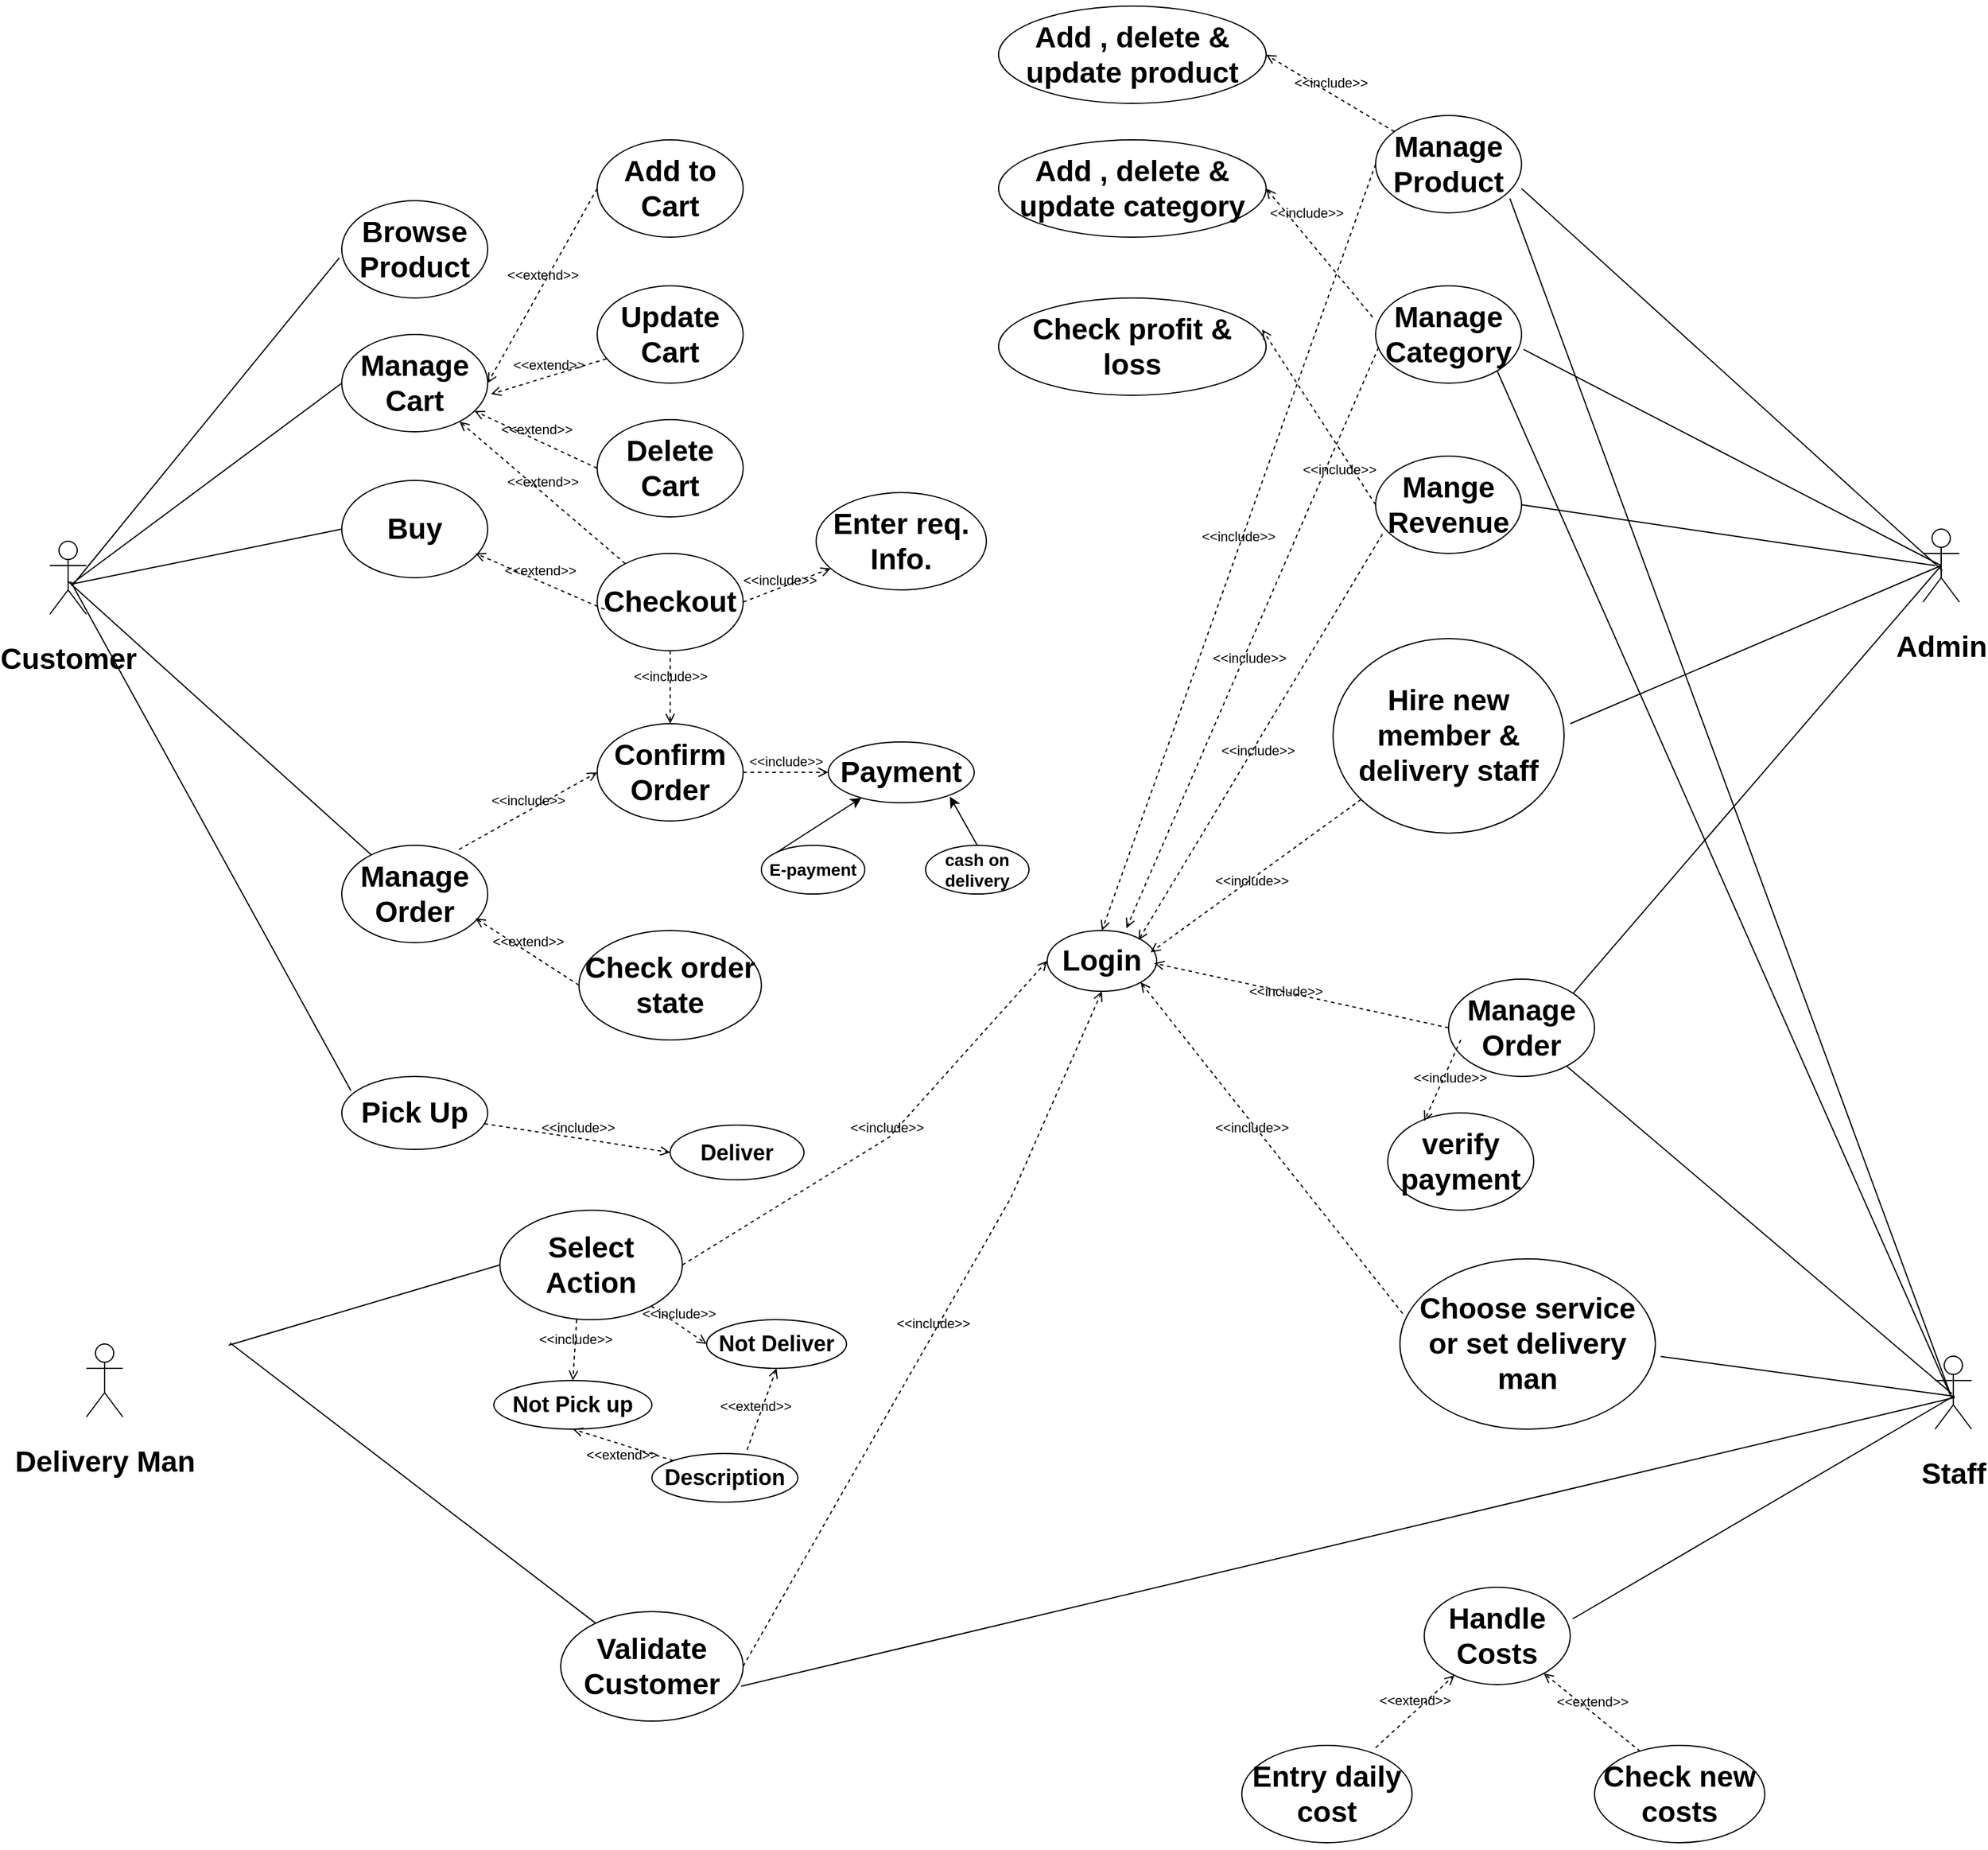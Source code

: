 <mxfile version="21.6.5" type="github">
  <diagram name="Page-1" id="FMTkFIGNAamR_CjVJADN">
    <mxGraphModel dx="1900" dy="1673" grid="1" gridSize="10" guides="1" tooltips="1" connect="1" arrows="1" fold="1" page="1" pageScale="1" pageWidth="850" pageHeight="1100" math="0" shadow="0">
      <root>
        <mxCell id="0" />
        <mxCell id="1" parent="0" />
        <mxCell id="3FPNQ6X9gkTqrYlX-bIj-1" value="&lt;h1&gt;Customer&lt;/h1&gt;" style="shape=umlActor;verticalLabelPosition=bottom;verticalAlign=top;html=1;outlineConnect=0;" vertex="1" parent="1">
          <mxGeometry x="-70" y="330" width="30" height="60" as="geometry" />
        </mxCell>
        <mxCell id="3FPNQ6X9gkTqrYlX-bIj-3" value="&lt;h1&gt;Browse Product&lt;/h1&gt;" style="ellipse;whiteSpace=wrap;html=1;" vertex="1" parent="1">
          <mxGeometry x="170" y="50" width="120" height="80" as="geometry" />
        </mxCell>
        <mxCell id="3FPNQ6X9gkTqrYlX-bIj-4" value="&lt;h1&gt;Manage Cart&lt;/h1&gt;" style="ellipse;whiteSpace=wrap;html=1;" vertex="1" parent="1">
          <mxGeometry x="170" y="160" width="120" height="80" as="geometry" />
        </mxCell>
        <mxCell id="3FPNQ6X9gkTqrYlX-bIj-5" value="&lt;h1&gt;Buy&lt;/h1&gt;" style="ellipse;whiteSpace=wrap;html=1;" vertex="1" parent="1">
          <mxGeometry x="170" y="280" width="120" height="80" as="geometry" />
        </mxCell>
        <mxCell id="3FPNQ6X9gkTqrYlX-bIj-6" value="&lt;h1&gt;Manage Order&lt;/h1&gt;" style="ellipse;whiteSpace=wrap;html=1;" vertex="1" parent="1">
          <mxGeometry x="170" y="580" width="120" height="80" as="geometry" />
        </mxCell>
        <mxCell id="3FPNQ6X9gkTqrYlX-bIj-7" value="&lt;h1&gt;Add to Cart&lt;/h1&gt;" style="ellipse;whiteSpace=wrap;html=1;" vertex="1" parent="1">
          <mxGeometry x="380" width="120" height="80" as="geometry" />
        </mxCell>
        <mxCell id="3FPNQ6X9gkTqrYlX-bIj-8" value="&lt;h1&gt;Update Cart&lt;/h1&gt;" style="ellipse;whiteSpace=wrap;html=1;" vertex="1" parent="1">
          <mxGeometry x="380" y="120" width="120" height="80" as="geometry" />
        </mxCell>
        <mxCell id="3FPNQ6X9gkTqrYlX-bIj-9" value="&lt;h1&gt;Delete Cart&lt;/h1&gt;" style="ellipse;whiteSpace=wrap;html=1;" vertex="1" parent="1">
          <mxGeometry x="380" y="230" width="120" height="80" as="geometry" />
        </mxCell>
        <mxCell id="3FPNQ6X9gkTqrYlX-bIj-10" value="&lt;h1&gt;Checkout&lt;/h1&gt;" style="ellipse;whiteSpace=wrap;html=1;" vertex="1" parent="1">
          <mxGeometry x="380" y="340" width="120" height="80" as="geometry" />
        </mxCell>
        <mxCell id="3FPNQ6X9gkTqrYlX-bIj-11" value="&lt;h1&gt;Confirm Order&lt;/h1&gt;" style="ellipse;whiteSpace=wrap;html=1;" vertex="1" parent="1">
          <mxGeometry x="380" y="480" width="120" height="80" as="geometry" />
        </mxCell>
        <mxCell id="3FPNQ6X9gkTqrYlX-bIj-12" value="&lt;h1&gt;Check order state&lt;/h1&gt;" style="ellipse;whiteSpace=wrap;html=1;" vertex="1" parent="1">
          <mxGeometry x="365" y="650" width="150" height="90" as="geometry" />
        </mxCell>
        <mxCell id="3FPNQ6X9gkTqrYlX-bIj-13" value="&lt;h1&gt;Login&lt;/h1&gt;" style="ellipse;whiteSpace=wrap;html=1;" vertex="1" parent="1">
          <mxGeometry x="750" y="650" width="90" height="50" as="geometry" />
        </mxCell>
        <mxCell id="3FPNQ6X9gkTqrYlX-bIj-14" value="&lt;h1&gt;Delivery Man&lt;/h1&gt;" style="shape=umlActor;verticalLabelPosition=bottom;verticalAlign=top;html=1;outlineConnect=0;" vertex="1" parent="1">
          <mxGeometry x="-40" y="990" width="30" height="60" as="geometry" />
        </mxCell>
        <mxCell id="3FPNQ6X9gkTqrYlX-bIj-16" value="&lt;h2&gt;Description&lt;/h2&gt;" style="ellipse;whiteSpace=wrap;html=1;" vertex="1" parent="1">
          <mxGeometry x="425" y="1080" width="120" height="40" as="geometry" />
        </mxCell>
        <mxCell id="3FPNQ6X9gkTqrYlX-bIj-17" value="&lt;h1&gt;Select Action&lt;/h1&gt;" style="ellipse;whiteSpace=wrap;html=1;" vertex="1" parent="1">
          <mxGeometry x="300" y="880" width="150" height="90" as="geometry" />
        </mxCell>
        <mxCell id="3FPNQ6X9gkTqrYlX-bIj-18" value="&lt;h2&gt;Deliver&lt;/h2&gt;" style="ellipse;whiteSpace=wrap;html=1;" vertex="1" parent="1">
          <mxGeometry x="440" y="810" width="110" height="45" as="geometry" />
        </mxCell>
        <mxCell id="3FPNQ6X9gkTqrYlX-bIj-19" value="&lt;h2&gt;Not Deliver&lt;/h2&gt;" style="ellipse;whiteSpace=wrap;html=1;" vertex="1" parent="1">
          <mxGeometry x="470" y="970" width="115" height="40" as="geometry" />
        </mxCell>
        <mxCell id="3FPNQ6X9gkTqrYlX-bIj-20" value="&lt;h2&gt;Not Pick up&lt;/h2&gt;" style="ellipse;whiteSpace=wrap;html=1;" vertex="1" parent="1">
          <mxGeometry x="295" y="1020" width="130" height="40" as="geometry" />
        </mxCell>
        <mxCell id="3FPNQ6X9gkTqrYlX-bIj-21" value="&lt;h1&gt;Pick Up&lt;/h1&gt;" style="ellipse;whiteSpace=wrap;html=1;" vertex="1" parent="1">
          <mxGeometry x="170" y="770" width="120" height="60" as="geometry" />
        </mxCell>
        <mxCell id="3FPNQ6X9gkTqrYlX-bIj-22" value="&lt;h1&gt;Admin&lt;/h1&gt;" style="shape=umlActor;verticalLabelPosition=bottom;verticalAlign=top;html=1;outlineConnect=0;" vertex="1" parent="1">
          <mxGeometry x="1470" y="320" width="30" height="60" as="geometry" />
        </mxCell>
        <mxCell id="3FPNQ6X9gkTqrYlX-bIj-23" value="&lt;h1&gt;Manage Order&lt;/h1&gt;" style="ellipse;whiteSpace=wrap;html=1;" vertex="1" parent="1">
          <mxGeometry x="1080" y="690" width="120" height="80" as="geometry" />
        </mxCell>
        <mxCell id="3FPNQ6X9gkTqrYlX-bIj-24" value="&lt;h1&gt;Manage Category&lt;/h1&gt;" style="ellipse;whiteSpace=wrap;html=1;" vertex="1" parent="1">
          <mxGeometry x="1020" y="120" width="120" height="80" as="geometry" />
        </mxCell>
        <mxCell id="3FPNQ6X9gkTqrYlX-bIj-25" value="&lt;h1&gt;Hire new member &amp;amp; delivery staff&lt;/h1&gt;" style="ellipse;whiteSpace=wrap;html=1;" vertex="1" parent="1">
          <mxGeometry x="985" y="410" width="190" height="160" as="geometry" />
        </mxCell>
        <mxCell id="3FPNQ6X9gkTqrYlX-bIj-26" value="&lt;h1&gt;Manage Product&lt;/h1&gt;" style="ellipse;whiteSpace=wrap;html=1;" vertex="1" parent="1">
          <mxGeometry x="1020" y="-20" width="120" height="80" as="geometry" />
        </mxCell>
        <mxCell id="3FPNQ6X9gkTqrYlX-bIj-27" value="&lt;h1&gt;Add , delete &amp;amp; update product&lt;/h1&gt;" style="ellipse;whiteSpace=wrap;html=1;" vertex="1" parent="1">
          <mxGeometry x="710" y="-110" width="220" height="80" as="geometry" />
        </mxCell>
        <mxCell id="3FPNQ6X9gkTqrYlX-bIj-28" value="&lt;h1&gt;Mange Revenue&lt;/h1&gt;" style="ellipse;whiteSpace=wrap;html=1;" vertex="1" parent="1">
          <mxGeometry x="1020" y="260" width="120" height="80" as="geometry" />
        </mxCell>
        <mxCell id="3FPNQ6X9gkTqrYlX-bIj-29" value="&lt;h1&gt;Add , delete &amp;amp; update category&lt;/h1&gt;" style="ellipse;whiteSpace=wrap;html=1;" vertex="1" parent="1">
          <mxGeometry x="710" width="220" height="80" as="geometry" />
        </mxCell>
        <mxCell id="3FPNQ6X9gkTqrYlX-bIj-30" value="&lt;h1&gt;Check profit &amp;amp; loss&lt;/h1&gt;" style="ellipse;whiteSpace=wrap;html=1;" vertex="1" parent="1">
          <mxGeometry x="710" y="130" width="220" height="80" as="geometry" />
        </mxCell>
        <mxCell id="3FPNQ6X9gkTqrYlX-bIj-31" value="&lt;h1&gt;verify payment&lt;/h1&gt;" style="ellipse;whiteSpace=wrap;html=1;" vertex="1" parent="1">
          <mxGeometry x="1030" y="800" width="120" height="80" as="geometry" />
        </mxCell>
        <mxCell id="3FPNQ6X9gkTqrYlX-bIj-33" value="&lt;h1 style=&quot;border-color: var(--border-color);&quot;&gt;Choose service or set delivery man&lt;/h1&gt;" style="ellipse;whiteSpace=wrap;html=1;" vertex="1" parent="1">
          <mxGeometry x="1040" y="920" width="210" height="140" as="geometry" />
        </mxCell>
        <mxCell id="3FPNQ6X9gkTqrYlX-bIj-34" value="&lt;h1&gt;Staff&lt;/h1&gt;" style="shape=umlActor;verticalLabelPosition=bottom;verticalAlign=top;html=1;outlineConnect=0;" vertex="1" parent="1">
          <mxGeometry x="1480" y="1000" width="30" height="60" as="geometry" />
        </mxCell>
        <mxCell id="3FPNQ6X9gkTqrYlX-bIj-35" value="&lt;h1&gt;Validate Customer&lt;/h1&gt;" style="ellipse;whiteSpace=wrap;html=1;" vertex="1" parent="1">
          <mxGeometry x="350" y="1210" width="150" height="90" as="geometry" />
        </mxCell>
        <mxCell id="3FPNQ6X9gkTqrYlX-bIj-36" value="&lt;h1&gt;Handle Costs&lt;/h1&gt;" style="ellipse;whiteSpace=wrap;html=1;" vertex="1" parent="1">
          <mxGeometry x="1060" y="1190" width="120" height="80" as="geometry" />
        </mxCell>
        <mxCell id="3FPNQ6X9gkTqrYlX-bIj-37" value="&lt;h1&gt;Entry daily cost&lt;/h1&gt;" style="ellipse;whiteSpace=wrap;html=1;" vertex="1" parent="1">
          <mxGeometry x="910" y="1320" width="140" height="80" as="geometry" />
        </mxCell>
        <mxCell id="3FPNQ6X9gkTqrYlX-bIj-38" value="&lt;h1&gt;Check new costs&lt;/h1&gt;" style="ellipse;whiteSpace=wrap;html=1;" vertex="1" parent="1">
          <mxGeometry x="1200" y="1320" width="140" height="80" as="geometry" />
        </mxCell>
        <mxCell id="3FPNQ6X9gkTqrYlX-bIj-42" value="" style="endArrow=none;html=1;rounded=0;exitX=-0.017;exitY=0.588;exitDx=0;exitDy=0;exitPerimeter=0;" edge="1" parent="1" source="3FPNQ6X9gkTqrYlX-bIj-3">
          <mxGeometry width="50" height="50" relative="1" as="geometry">
            <mxPoint x="330" y="-50" as="sourcePoint" />
            <mxPoint x="-52" y="367" as="targetPoint" />
          </mxGeometry>
        </mxCell>
        <mxCell id="3FPNQ6X9gkTqrYlX-bIj-44" value="" style="endArrow=none;html=1;rounded=0;exitX=0;exitY=0.5;exitDx=0;exitDy=0;" edge="1" parent="1" source="3FPNQ6X9gkTqrYlX-bIj-4">
          <mxGeometry width="50" height="50" relative="1" as="geometry">
            <mxPoint x="270" y="270" as="sourcePoint" />
            <mxPoint x="-52" y="365" as="targetPoint" />
          </mxGeometry>
        </mxCell>
        <mxCell id="3FPNQ6X9gkTqrYlX-bIj-45" value="" style="endArrow=none;html=1;rounded=0;entryX=0;entryY=0.5;entryDx=0;entryDy=0;" edge="1" parent="1" target="3FPNQ6X9gkTqrYlX-bIj-5">
          <mxGeometry width="50" height="50" relative="1" as="geometry">
            <mxPoint x="-51" y="365" as="sourcePoint" />
            <mxPoint x="160" y="310" as="targetPoint" />
          </mxGeometry>
        </mxCell>
        <mxCell id="3FPNQ6X9gkTqrYlX-bIj-51" value="&amp;lt;&amp;lt;extend&amp;gt;&amp;gt;" style="html=1;verticalAlign=bottom;labelBackgroundColor=none;endArrow=open;endFill=0;dashed=1;rounded=0;entryX=1;entryY=0.5;entryDx=0;entryDy=0;exitX=0;exitY=0.5;exitDx=0;exitDy=0;" edge="1" parent="1" source="3FPNQ6X9gkTqrYlX-bIj-7" target="3FPNQ6X9gkTqrYlX-bIj-4">
          <mxGeometry width="160" relative="1" as="geometry">
            <mxPoint x="480" y="240" as="sourcePoint" />
            <mxPoint x="640" y="240" as="targetPoint" />
          </mxGeometry>
        </mxCell>
        <mxCell id="3FPNQ6X9gkTqrYlX-bIj-52" value="&amp;lt;&amp;lt;extend&amp;gt;&amp;gt;" style="html=1;verticalAlign=bottom;labelBackgroundColor=none;endArrow=open;endFill=0;dashed=1;rounded=0;entryX=1.023;entryY=0.613;entryDx=0;entryDy=0;exitX=0.06;exitY=0.753;exitDx=0;exitDy=0;entryPerimeter=0;exitPerimeter=0;" edge="1" parent="1" target="3FPNQ6X9gkTqrYlX-bIj-4">
          <mxGeometry width="160" relative="1" as="geometry">
            <mxPoint x="387.56" y="180" as="sourcePoint" />
            <mxPoint x="290.0" y="217.6" as="targetPoint" />
          </mxGeometry>
        </mxCell>
        <mxCell id="3FPNQ6X9gkTqrYlX-bIj-53" value="&amp;lt;&amp;lt;extend&amp;gt;&amp;gt;" style="html=1;verticalAlign=bottom;labelBackgroundColor=none;endArrow=open;endFill=0;dashed=1;rounded=0;exitX=0;exitY=0.5;exitDx=0;exitDy=0;" edge="1" parent="1" source="3FPNQ6X9gkTqrYlX-bIj-9" target="3FPNQ6X9gkTqrYlX-bIj-4">
          <mxGeometry width="160" relative="1" as="geometry">
            <mxPoint x="397.56" y="190" as="sourcePoint" />
            <mxPoint x="300.0" y="227.6" as="targetPoint" />
          </mxGeometry>
        </mxCell>
        <mxCell id="3FPNQ6X9gkTqrYlX-bIj-54" value="&amp;lt;&amp;lt;extend&amp;gt;&amp;gt;" style="html=1;verticalAlign=bottom;labelBackgroundColor=none;endArrow=open;endFill=0;dashed=1;rounded=0;" edge="1" parent="1" source="3FPNQ6X9gkTqrYlX-bIj-10" target="3FPNQ6X9gkTqrYlX-bIj-4">
          <mxGeometry width="160" relative="1" as="geometry">
            <mxPoint x="390" y="280" as="sourcePoint" />
            <mxPoint x="289" y="233" as="targetPoint" />
          </mxGeometry>
        </mxCell>
        <mxCell id="3FPNQ6X9gkTqrYlX-bIj-55" value="&amp;lt;&amp;lt;include&amp;gt;&amp;gt;" style="html=1;verticalAlign=bottom;labelBackgroundColor=none;endArrow=open;endFill=0;dashed=1;rounded=0;exitX=0.5;exitY=1;exitDx=0;exitDy=0;entryX=0.5;entryY=0;entryDx=0;entryDy=0;" edge="1" parent="1" source="3FPNQ6X9gkTqrYlX-bIj-10" target="3FPNQ6X9gkTqrYlX-bIj-11">
          <mxGeometry width="160" relative="1" as="geometry">
            <mxPoint x="480" y="540" as="sourcePoint" />
            <mxPoint x="540" y="460" as="targetPoint" />
          </mxGeometry>
        </mxCell>
        <mxCell id="3FPNQ6X9gkTqrYlX-bIj-56" value="&amp;lt;&amp;lt;extend&amp;gt;&amp;gt;" style="html=1;verticalAlign=bottom;labelBackgroundColor=none;endArrow=open;endFill=0;dashed=1;rounded=0;" edge="1" parent="1">
          <mxGeometry width="160" relative="1" as="geometry">
            <mxPoint x="386" y="386" as="sourcePoint" />
            <mxPoint x="280" y="340" as="targetPoint" />
          </mxGeometry>
        </mxCell>
        <mxCell id="3FPNQ6X9gkTqrYlX-bIj-57" value="&lt;h1&gt;Payment&lt;/h1&gt;" style="ellipse;whiteSpace=wrap;html=1;" vertex="1" parent="1">
          <mxGeometry x="570" y="495" width="120" height="50" as="geometry" />
        </mxCell>
        <mxCell id="3FPNQ6X9gkTqrYlX-bIj-59" value="&amp;lt;&amp;lt;include&amp;gt;&amp;gt;" style="html=1;verticalAlign=bottom;labelBackgroundColor=none;endArrow=open;endFill=0;dashed=1;rounded=0;exitX=1;exitY=0.5;exitDx=0;exitDy=0;entryX=0;entryY=0.5;entryDx=0;entryDy=0;" edge="1" parent="1" source="3FPNQ6X9gkTqrYlX-bIj-11" target="3FPNQ6X9gkTqrYlX-bIj-57">
          <mxGeometry width="160" relative="1" as="geometry">
            <mxPoint x="450" y="430" as="sourcePoint" />
            <mxPoint x="540" y="420" as="targetPoint" />
          </mxGeometry>
        </mxCell>
        <mxCell id="3FPNQ6X9gkTqrYlX-bIj-65" value="&amp;lt;&amp;lt;include&amp;gt;&amp;gt;" style="html=1;verticalAlign=bottom;labelBackgroundColor=none;endArrow=open;endFill=0;dashed=1;rounded=0;exitX=0.803;exitY=0.042;exitDx=0;exitDy=0;exitPerimeter=0;entryX=0;entryY=0.5;entryDx=0;entryDy=0;" edge="1" parent="1" source="3FPNQ6X9gkTqrYlX-bIj-6" target="3FPNQ6X9gkTqrYlX-bIj-11">
          <mxGeometry width="160" relative="1" as="geometry">
            <mxPoint x="450" y="430" as="sourcePoint" />
            <mxPoint x="260" y="440" as="targetPoint" />
          </mxGeometry>
        </mxCell>
        <mxCell id="3FPNQ6X9gkTqrYlX-bIj-66" value="&amp;lt;&amp;lt;extend&amp;gt;&amp;gt;" style="html=1;verticalAlign=bottom;labelBackgroundColor=none;endArrow=open;endFill=0;dashed=1;rounded=0;exitX=0;exitY=0.5;exitDx=0;exitDy=0;" edge="1" parent="1" source="3FPNQ6X9gkTqrYlX-bIj-12">
          <mxGeometry width="160" relative="1" as="geometry">
            <mxPoint x="386" y="686" as="sourcePoint" />
            <mxPoint x="280" y="640" as="targetPoint" />
          </mxGeometry>
        </mxCell>
        <mxCell id="3FPNQ6X9gkTqrYlX-bIj-68" value="&lt;h3&gt;E-payment&lt;/h3&gt;" style="ellipse;whiteSpace=wrap;html=1;" vertex="1" parent="1">
          <mxGeometry x="515" y="580" width="85" height="40" as="geometry" />
        </mxCell>
        <mxCell id="3FPNQ6X9gkTqrYlX-bIj-71" value="&lt;h3&gt;cash on delivery&lt;/h3&gt;" style="ellipse;whiteSpace=wrap;html=1;" vertex="1" parent="1">
          <mxGeometry x="650" y="580" width="85" height="40" as="geometry" />
        </mxCell>
        <mxCell id="3FPNQ6X9gkTqrYlX-bIj-75" value="" style="endArrow=classic;html=1;rounded=0;exitX=0;exitY=0;exitDx=0;exitDy=0;" edge="1" parent="1" source="3FPNQ6X9gkTqrYlX-bIj-68" target="3FPNQ6X9gkTqrYlX-bIj-57">
          <mxGeometry width="50" height="50" relative="1" as="geometry">
            <mxPoint x="530" y="520" as="sourcePoint" />
            <mxPoint x="580" y="470" as="targetPoint" />
          </mxGeometry>
        </mxCell>
        <mxCell id="3FPNQ6X9gkTqrYlX-bIj-76" value="" style="endArrow=classic;html=1;rounded=0;exitX=0.5;exitY=0;exitDx=0;exitDy=0;" edge="1" parent="1" source="3FPNQ6X9gkTqrYlX-bIj-71">
          <mxGeometry width="50" height="50" relative="1" as="geometry">
            <mxPoint x="530" y="520" as="sourcePoint" />
            <mxPoint x="670" y="540" as="targetPoint" />
          </mxGeometry>
        </mxCell>
        <mxCell id="3FPNQ6X9gkTqrYlX-bIj-77" value="" style="endArrow=none;html=1;rounded=0;" edge="1" parent="1" target="3FPNQ6X9gkTqrYlX-bIj-6">
          <mxGeometry width="50" height="50" relative="1" as="geometry">
            <mxPoint x="-55" y="363" as="sourcePoint" />
            <mxPoint x="180" y="330" as="targetPoint" />
          </mxGeometry>
        </mxCell>
        <mxCell id="3FPNQ6X9gkTqrYlX-bIj-78" value="" style="endArrow=none;html=1;rounded=0;entryX=0.063;entryY=0.197;entryDx=0;entryDy=0;entryPerimeter=0;" edge="1" parent="1" target="3FPNQ6X9gkTqrYlX-bIj-21">
          <mxGeometry width="50" height="50" relative="1" as="geometry">
            <mxPoint x="-53" y="363" as="sourcePoint" />
            <mxPoint x="210" y="584" as="targetPoint" />
          </mxGeometry>
        </mxCell>
        <mxCell id="3FPNQ6X9gkTqrYlX-bIj-80" value="" style="endArrow=none;html=1;rounded=0;entryX=0;entryY=0.5;entryDx=0;entryDy=0;" edge="1" parent="1" target="3FPNQ6X9gkTqrYlX-bIj-17">
          <mxGeometry width="50" height="50" relative="1" as="geometry">
            <mxPoint x="77" y="991" as="sourcePoint" />
            <mxPoint x="460" y="880" as="targetPoint" />
          </mxGeometry>
        </mxCell>
        <mxCell id="3FPNQ6X9gkTqrYlX-bIj-87" value="" style="endArrow=none;html=1;rounded=0;" edge="1" parent="1" target="3FPNQ6X9gkTqrYlX-bIj-35">
          <mxGeometry width="50" height="50" relative="1" as="geometry">
            <mxPoint x="78" y="989" as="sourcePoint" />
            <mxPoint x="222" y="968" as="targetPoint" />
          </mxGeometry>
        </mxCell>
        <mxCell id="3FPNQ6X9gkTqrYlX-bIj-89" value="&amp;lt;&amp;lt;include&amp;gt;&amp;gt;" style="html=1;verticalAlign=bottom;labelBackgroundColor=none;endArrow=open;endFill=0;dashed=1;rounded=0;entryX=0;entryY=0.5;entryDx=0;entryDy=0;" edge="1" parent="1" source="3FPNQ6X9gkTqrYlX-bIj-21" target="3FPNQ6X9gkTqrYlX-bIj-18">
          <mxGeometry width="160" relative="1" as="geometry">
            <mxPoint x="290" y="800" as="sourcePoint" />
            <mxPoint x="450" y="800" as="targetPoint" />
          </mxGeometry>
        </mxCell>
        <mxCell id="3FPNQ6X9gkTqrYlX-bIj-90" value="&amp;lt;&amp;lt;include&amp;gt;&amp;gt;" style="html=1;verticalAlign=bottom;labelBackgroundColor=none;endArrow=open;endFill=0;dashed=1;rounded=0;entryX=0;entryY=0.5;entryDx=0;entryDy=0;exitX=1;exitY=0.5;exitDx=0;exitDy=0;" edge="1" parent="1" source="3FPNQ6X9gkTqrYlX-bIj-17" target="3FPNQ6X9gkTqrYlX-bIj-13">
          <mxGeometry width="160" relative="1" as="geometry">
            <mxPoint x="298" y="818" as="sourcePoint" />
            <mxPoint x="470" y="843" as="targetPoint" />
            <Array as="points">
              <mxPoint x="620" y="820" />
            </Array>
          </mxGeometry>
        </mxCell>
        <mxCell id="3FPNQ6X9gkTqrYlX-bIj-92" value="&amp;lt;&amp;lt;include&amp;gt;&amp;gt;" style="html=1;verticalAlign=bottom;labelBackgroundColor=none;endArrow=open;endFill=0;dashed=1;rounded=0;entryX=0.5;entryY=0;entryDx=0;entryDy=0;exitX=0.421;exitY=0.998;exitDx=0;exitDy=0;exitPerimeter=0;" edge="1" parent="1" source="3FPNQ6X9gkTqrYlX-bIj-17" target="3FPNQ6X9gkTqrYlX-bIj-20">
          <mxGeometry width="160" relative="1" as="geometry">
            <mxPoint x="297" y="819" as="sourcePoint" />
            <mxPoint x="450" y="843" as="targetPoint" />
          </mxGeometry>
        </mxCell>
        <mxCell id="3FPNQ6X9gkTqrYlX-bIj-93" value="&amp;lt;&amp;lt;include&amp;gt;&amp;gt;" style="html=1;verticalAlign=bottom;labelBackgroundColor=none;endArrow=open;endFill=0;dashed=1;rounded=0;entryX=0;entryY=0.5;entryDx=0;entryDy=0;" edge="1" parent="1" source="3FPNQ6X9gkTqrYlX-bIj-17" target="3FPNQ6X9gkTqrYlX-bIj-19">
          <mxGeometry width="160" relative="1" as="geometry">
            <mxPoint x="373" y="980" as="sourcePoint" />
            <mxPoint x="370" y="1030" as="targetPoint" />
          </mxGeometry>
        </mxCell>
        <mxCell id="3FPNQ6X9gkTqrYlX-bIj-94" value="&amp;lt;&amp;lt;include&amp;gt;&amp;gt;" style="html=1;verticalAlign=bottom;labelBackgroundColor=none;endArrow=open;endFill=0;dashed=1;rounded=0;entryX=0.5;entryY=1;entryDx=0;entryDy=0;exitX=1;exitY=0.5;exitDx=0;exitDy=0;" edge="1" parent="1" source="3FPNQ6X9gkTqrYlX-bIj-35" target="3FPNQ6X9gkTqrYlX-bIj-13">
          <mxGeometry width="160" relative="1" as="geometry">
            <mxPoint x="520" y="1275.96" as="sourcePoint" />
            <mxPoint x="779.25" y="720" as="targetPoint" />
            <Array as="points">
              <mxPoint x="720" y="870" />
            </Array>
          </mxGeometry>
        </mxCell>
        <mxCell id="3FPNQ6X9gkTqrYlX-bIj-95" value="&lt;h1&gt;Enter req. Info.&lt;/h1&gt;" style="ellipse;whiteSpace=wrap;html=1;" vertex="1" parent="1">
          <mxGeometry x="560" y="290" width="140" height="80" as="geometry" />
        </mxCell>
        <mxCell id="3FPNQ6X9gkTqrYlX-bIj-96" value="&amp;lt;&amp;lt;include&amp;gt;&amp;gt;" style="html=1;verticalAlign=bottom;labelBackgroundColor=none;endArrow=open;endFill=0;dashed=1;rounded=0;exitX=1;exitY=0.5;exitDx=0;exitDy=0;" edge="1" parent="1" source="3FPNQ6X9gkTqrYlX-bIj-10" target="3FPNQ6X9gkTqrYlX-bIj-95">
          <mxGeometry x="-0.18" y="-1" width="160" relative="1" as="geometry">
            <mxPoint x="450" y="430" as="sourcePoint" />
            <mxPoint x="550" y="420" as="targetPoint" />
            <mxPoint y="1" as="offset" />
          </mxGeometry>
        </mxCell>
        <mxCell id="3FPNQ6X9gkTqrYlX-bIj-97" value="" style="endArrow=none;html=1;rounded=0;entryX=1;entryY=0.75;entryDx=0;entryDy=0;entryPerimeter=0;" edge="1" parent="1" target="3FPNQ6X9gkTqrYlX-bIj-26">
          <mxGeometry width="50" height="50" relative="1" as="geometry">
            <mxPoint x="1486" y="354" as="sourcePoint" />
            <mxPoint x="1150" y="200" as="targetPoint" />
          </mxGeometry>
        </mxCell>
        <mxCell id="3FPNQ6X9gkTqrYlX-bIj-100" value="" style="endArrow=none;html=1;rounded=0;entryX=1.013;entryY=0.653;entryDx=0;entryDy=0;entryPerimeter=0;" edge="1" parent="1" target="3FPNQ6X9gkTqrYlX-bIj-24">
          <mxGeometry width="50" height="50" relative="1" as="geometry">
            <mxPoint x="1485" y="350" as="sourcePoint" />
            <mxPoint x="1150" y="50" as="targetPoint" />
          </mxGeometry>
        </mxCell>
        <mxCell id="3FPNQ6X9gkTqrYlX-bIj-101" value="" style="endArrow=none;html=1;rounded=0;entryX=1;entryY=0.5;entryDx=0;entryDy=0;" edge="1" parent="1" target="3FPNQ6X9gkTqrYlX-bIj-28">
          <mxGeometry width="50" height="50" relative="1" as="geometry">
            <mxPoint x="1480" y="350" as="sourcePoint" />
            <mxPoint x="1152" y="182" as="targetPoint" />
          </mxGeometry>
        </mxCell>
        <mxCell id="3FPNQ6X9gkTqrYlX-bIj-102" value="" style="endArrow=none;html=1;rounded=0;exitX=0.5;exitY=0.5;exitDx=0;exitDy=0;exitPerimeter=0;" edge="1" parent="1" source="3FPNQ6X9gkTqrYlX-bIj-22">
          <mxGeometry width="50" height="50" relative="1" as="geometry">
            <mxPoint x="1490" y="360" as="sourcePoint" />
            <mxPoint x="1180" y="480" as="targetPoint" />
          </mxGeometry>
        </mxCell>
        <mxCell id="3FPNQ6X9gkTqrYlX-bIj-103" value="" style="endArrow=none;html=1;rounded=0;exitX=0.5;exitY=0.5;exitDx=0;exitDy=0;exitPerimeter=0;entryX=1;entryY=0;entryDx=0;entryDy=0;" edge="1" parent="1" source="3FPNQ6X9gkTqrYlX-bIj-22" target="3FPNQ6X9gkTqrYlX-bIj-23">
          <mxGeometry width="50" height="50" relative="1" as="geometry">
            <mxPoint x="1495" y="360" as="sourcePoint" />
            <mxPoint x="1190" y="490" as="targetPoint" />
          </mxGeometry>
        </mxCell>
        <mxCell id="3FPNQ6X9gkTqrYlX-bIj-104" value="&amp;lt;&amp;lt;include&amp;gt;&amp;gt;" style="html=1;verticalAlign=bottom;labelBackgroundColor=none;endArrow=open;endFill=0;dashed=1;rounded=0;entryX=1;entryY=0.5;entryDx=0;entryDy=0;" edge="1" parent="1" source="3FPNQ6X9gkTqrYlX-bIj-26" target="3FPNQ6X9gkTqrYlX-bIj-27">
          <mxGeometry width="160" relative="1" as="geometry">
            <mxPoint x="1040" y="-80" as="sourcePoint" />
            <mxPoint x="1200" y="90" as="targetPoint" />
          </mxGeometry>
        </mxCell>
        <mxCell id="3FPNQ6X9gkTqrYlX-bIj-106" value="&amp;lt;&amp;lt;extend&amp;gt;&amp;gt;" style="html=1;verticalAlign=bottom;labelBackgroundColor=none;endArrow=open;endFill=0;dashed=1;rounded=0;exitX=0;exitY=0;exitDx=0;exitDy=0;entryX=0.5;entryY=1;entryDx=0;entryDy=0;" edge="1" parent="1" source="3FPNQ6X9gkTqrYlX-bIj-16" target="3FPNQ6X9gkTqrYlX-bIj-20">
          <mxGeometry x="-0.089" y="17" width="160" relative="1" as="geometry">
            <mxPoint x="375" y="705" as="sourcePoint" />
            <mxPoint x="290" y="650" as="targetPoint" />
            <mxPoint as="offset" />
          </mxGeometry>
        </mxCell>
        <mxCell id="3FPNQ6X9gkTqrYlX-bIj-107" value="&amp;lt;&amp;lt;extend&amp;gt;&amp;gt;" style="html=1;verticalAlign=bottom;labelBackgroundColor=none;endArrow=open;endFill=0;dashed=1;rounded=0;exitX=0.652;exitY=-0.075;exitDx=0;exitDy=0;entryX=0.5;entryY=1;entryDx=0;entryDy=0;exitPerimeter=0;" edge="1" parent="1" source="3FPNQ6X9gkTqrYlX-bIj-16" target="3FPNQ6X9gkTqrYlX-bIj-19">
          <mxGeometry x="-0.223" y="3" width="160" relative="1" as="geometry">
            <mxPoint x="453" y="1096" as="sourcePoint" />
            <mxPoint x="370" y="1070" as="targetPoint" />
            <mxPoint as="offset" />
          </mxGeometry>
        </mxCell>
        <mxCell id="3FPNQ6X9gkTqrYlX-bIj-108" value="&amp;lt;&amp;lt;include&amp;gt;&amp;gt;" style="html=1;verticalAlign=bottom;labelBackgroundColor=none;endArrow=open;endFill=0;dashed=1;rounded=0;entryX=1;entryY=0.5;entryDx=0;entryDy=0;exitX=-0.02;exitY=0.323;exitDx=0;exitDy=0;exitPerimeter=0;" edge="1" parent="1" source="3FPNQ6X9gkTqrYlX-bIj-24" target="3FPNQ6X9gkTqrYlX-bIj-29">
          <mxGeometry x="0.361" y="-6" width="160" relative="1" as="geometry">
            <mxPoint x="1036" y="13" as="sourcePoint" />
            <mxPoint x="930" y="-20" as="targetPoint" />
            <mxPoint y="-1" as="offset" />
          </mxGeometry>
        </mxCell>
        <mxCell id="3FPNQ6X9gkTqrYlX-bIj-109" value="&amp;lt;&amp;lt;include&amp;gt;&amp;gt;" style="html=1;verticalAlign=bottom;labelBackgroundColor=none;endArrow=open;endFill=0;dashed=1;rounded=0;entryX=0.985;entryY=0.323;entryDx=0;entryDy=0;entryPerimeter=0;exitX=0;exitY=0.5;exitDx=0;exitDy=0;" edge="1" parent="1" source="3FPNQ6X9gkTqrYlX-bIj-28" target="3FPNQ6X9gkTqrYlX-bIj-30">
          <mxGeometry x="-0.615" y="14" width="160" relative="1" as="geometry">
            <mxPoint x="1046" y="23" as="sourcePoint" />
            <mxPoint x="940" y="-10" as="targetPoint" />
            <mxPoint as="offset" />
          </mxGeometry>
        </mxCell>
        <mxCell id="3FPNQ6X9gkTqrYlX-bIj-112" value="&amp;lt;&amp;lt;include&amp;gt;&amp;gt;" style="html=1;verticalAlign=bottom;labelBackgroundColor=none;endArrow=open;endFill=0;dashed=1;rounded=0;exitX=0;exitY=0.5;exitDx=0;exitDy=0;entryX=0.5;entryY=0;entryDx=0;entryDy=0;" edge="1" parent="1" source="3FPNQ6X9gkTqrYlX-bIj-26" target="3FPNQ6X9gkTqrYlX-bIj-13">
          <mxGeometry width="160" relative="1" as="geometry">
            <mxPoint x="810" y="150" as="sourcePoint" />
            <mxPoint x="830" y="370" as="targetPoint" />
          </mxGeometry>
        </mxCell>
        <mxCell id="3FPNQ6X9gkTqrYlX-bIj-113" value="&amp;lt;&amp;lt;include&amp;gt;&amp;gt;" style="html=1;verticalAlign=bottom;labelBackgroundColor=none;endArrow=open;endFill=0;dashed=1;rounded=0;exitX=0.02;exitY=0.633;exitDx=0;exitDy=0;entryX=0.724;entryY=-0.036;entryDx=0;entryDy=0;entryPerimeter=0;exitPerimeter=0;" edge="1" parent="1" source="3FPNQ6X9gkTqrYlX-bIj-24" target="3FPNQ6X9gkTqrYlX-bIj-13">
          <mxGeometry x="0.094" y="8" width="160" relative="1" as="geometry">
            <mxPoint x="1030" y="30" as="sourcePoint" />
            <mxPoint x="805" y="660" as="targetPoint" />
            <mxPoint as="offset" />
          </mxGeometry>
        </mxCell>
        <mxCell id="3FPNQ6X9gkTqrYlX-bIj-114" value="&amp;lt;&amp;lt;include&amp;gt;&amp;gt;" style="html=1;verticalAlign=bottom;labelBackgroundColor=none;endArrow=open;endFill=0;dashed=1;rounded=0;exitX=0.047;exitY=0.802;exitDx=0;exitDy=0;entryX=0.724;entryY=-0.036;entryDx=0;entryDy=0;entryPerimeter=0;exitPerimeter=0;" edge="1" parent="1" source="3FPNQ6X9gkTqrYlX-bIj-28">
          <mxGeometry x="0.094" y="8" width="160" relative="1" as="geometry">
            <mxPoint x="1032" y="181" as="sourcePoint" />
            <mxPoint x="825" y="658" as="targetPoint" />
            <mxPoint as="offset" />
          </mxGeometry>
        </mxCell>
        <mxCell id="3FPNQ6X9gkTqrYlX-bIj-115" value="&amp;lt;&amp;lt;include&amp;gt;&amp;gt;" style="html=1;verticalAlign=bottom;labelBackgroundColor=none;endArrow=open;endFill=0;dashed=1;rounded=0;entryX=0.724;entryY=-0.036;entryDx=0;entryDy=0;entryPerimeter=0;" edge="1" parent="1" source="3FPNQ6X9gkTqrYlX-bIj-25">
          <mxGeometry x="0.094" y="8" width="160" relative="1" as="geometry">
            <mxPoint x="1036" y="334" as="sourcePoint" />
            <mxPoint x="835" y="668" as="targetPoint" />
            <mxPoint as="offset" />
          </mxGeometry>
        </mxCell>
        <mxCell id="3FPNQ6X9gkTqrYlX-bIj-117" value="&amp;lt;&amp;lt;include&amp;gt;&amp;gt;" style="html=1;verticalAlign=bottom;labelBackgroundColor=none;endArrow=open;endFill=0;dashed=1;rounded=0;exitX=0;exitY=0.5;exitDx=0;exitDy=0;" edge="1" parent="1" source="3FPNQ6X9gkTqrYlX-bIj-23">
          <mxGeometry x="0.094" y="8" width="160" relative="1" as="geometry">
            <mxPoint x="1018" y="552" as="sourcePoint" />
            <mxPoint x="838" y="677" as="targetPoint" />
            <mxPoint as="offset" />
          </mxGeometry>
        </mxCell>
        <mxCell id="3FPNQ6X9gkTqrYlX-bIj-118" value="&amp;lt;&amp;lt;include&amp;gt;&amp;gt;" style="html=1;verticalAlign=bottom;labelBackgroundColor=none;endArrow=open;endFill=0;dashed=1;rounded=0;exitX=0;exitY=0.5;exitDx=0;exitDy=0;entryX=0.25;entryY=0.083;entryDx=0;entryDy=0;entryPerimeter=0;" edge="1" parent="1" target="3FPNQ6X9gkTqrYlX-bIj-31">
          <mxGeometry x="0.094" y="8" width="160" relative="1" as="geometry">
            <mxPoint x="1090" y="740" as="sourcePoint" />
            <mxPoint x="848" y="687" as="targetPoint" />
            <mxPoint as="offset" />
          </mxGeometry>
        </mxCell>
        <mxCell id="3FPNQ6X9gkTqrYlX-bIj-119" value="" style="endArrow=none;html=1;rounded=0;" edge="1" parent="1" target="3FPNQ6X9gkTqrYlX-bIj-23">
          <mxGeometry width="50" height="50" relative="1" as="geometry">
            <mxPoint x="1494" y="1031" as="sourcePoint" />
            <mxPoint x="1510" y="930" as="targetPoint" />
          </mxGeometry>
        </mxCell>
        <mxCell id="3FPNQ6X9gkTqrYlX-bIj-120" value="" style="endArrow=none;html=1;rounded=0;entryX=1.021;entryY=0.573;entryDx=0;entryDy=0;entryPerimeter=0;" edge="1" parent="1" target="3FPNQ6X9gkTqrYlX-bIj-33">
          <mxGeometry width="50" height="50" relative="1" as="geometry">
            <mxPoint x="1496" y="1033" as="sourcePoint" />
            <mxPoint x="1150" y="780" as="targetPoint" />
          </mxGeometry>
        </mxCell>
        <mxCell id="3FPNQ6X9gkTqrYlX-bIj-122" value="&amp;lt;&amp;lt;include&amp;gt;&amp;gt;" style="html=1;verticalAlign=bottom;labelBackgroundColor=none;endArrow=open;endFill=0;dashed=1;rounded=0;exitX=0.011;exitY=0.321;exitDx=0;exitDy=0;exitPerimeter=0;entryX=1;entryY=1;entryDx=0;entryDy=0;" edge="1" parent="1" source="3FPNQ6X9gkTqrYlX-bIj-33" target="3FPNQ6X9gkTqrYlX-bIj-13">
          <mxGeometry x="0.094" y="8" width="160" relative="1" as="geometry">
            <mxPoint x="1090" y="740" as="sourcePoint" />
            <mxPoint x="848" y="687" as="targetPoint" />
            <mxPoint as="offset" />
          </mxGeometry>
        </mxCell>
        <mxCell id="3FPNQ6X9gkTqrYlX-bIj-123" value="" style="endArrow=none;html=1;rounded=0;" edge="1" parent="1">
          <mxGeometry width="50" height="50" relative="1" as="geometry">
            <mxPoint x="1495" y="1033" as="sourcePoint" />
            <mxPoint x="1182" y="1216" as="targetPoint" />
          </mxGeometry>
        </mxCell>
        <mxCell id="3FPNQ6X9gkTqrYlX-bIj-124" value="" style="endArrow=none;html=1;rounded=0;entryX=0.989;entryY=0.682;entryDx=0;entryDy=0;entryPerimeter=0;" edge="1" parent="1" target="3FPNQ6X9gkTqrYlX-bIj-35">
          <mxGeometry width="50" height="50" relative="1" as="geometry">
            <mxPoint x="1496" y="1034" as="sourcePoint" />
            <mxPoint x="1192" y="1226" as="targetPoint" />
          </mxGeometry>
        </mxCell>
        <mxCell id="3FPNQ6X9gkTqrYlX-bIj-125" value="&amp;lt;&amp;lt;extend&amp;gt;&amp;gt;" style="html=1;verticalAlign=bottom;labelBackgroundColor=none;endArrow=open;endFill=0;dashed=1;rounded=0;exitX=0.786;exitY=0.023;exitDx=0;exitDy=0;exitPerimeter=0;" edge="1" parent="1" source="3FPNQ6X9gkTqrYlX-bIj-37" target="3FPNQ6X9gkTqrYlX-bIj-36">
          <mxGeometry width="160" relative="1" as="geometry">
            <mxPoint x="1050" y="1270" as="sourcePoint" />
            <mxPoint x="1210" y="1270" as="targetPoint" />
          </mxGeometry>
        </mxCell>
        <mxCell id="3FPNQ6X9gkTqrYlX-bIj-126" value="&amp;lt;&amp;lt;extend&amp;gt;&amp;gt;" style="html=1;verticalAlign=bottom;labelBackgroundColor=none;endArrow=open;endFill=0;dashed=1;rounded=0;exitX=0.269;exitY=0.062;exitDx=0;exitDy=0;exitPerimeter=0;" edge="1" parent="1" source="3FPNQ6X9gkTqrYlX-bIj-38" target="3FPNQ6X9gkTqrYlX-bIj-36">
          <mxGeometry width="160" relative="1" as="geometry">
            <mxPoint x="1030" y="1332" as="sourcePoint" />
            <mxPoint x="1095" y="1272" as="targetPoint" />
          </mxGeometry>
        </mxCell>
        <mxCell id="3FPNQ6X9gkTqrYlX-bIj-127" value="" style="endArrow=none;html=1;rounded=0;" edge="1" parent="1">
          <mxGeometry width="50" height="50" relative="1" as="geometry">
            <mxPoint x="1493" y="1033" as="sourcePoint" />
            <mxPoint x="1120.0" y="189.998" as="targetPoint" />
          </mxGeometry>
        </mxCell>
        <mxCell id="3FPNQ6X9gkTqrYlX-bIj-128" value="" style="endArrow=none;html=1;rounded=0;entryX=0.92;entryY=0.852;entryDx=0;entryDy=0;entryPerimeter=0;" edge="1" parent="1" target="3FPNQ6X9gkTqrYlX-bIj-26">
          <mxGeometry width="50" height="50" relative="1" as="geometry">
            <mxPoint x="1494" y="1035" as="sourcePoint" />
            <mxPoint x="1130.0" y="199.998" as="targetPoint" />
          </mxGeometry>
        </mxCell>
      </root>
    </mxGraphModel>
  </diagram>
</mxfile>
